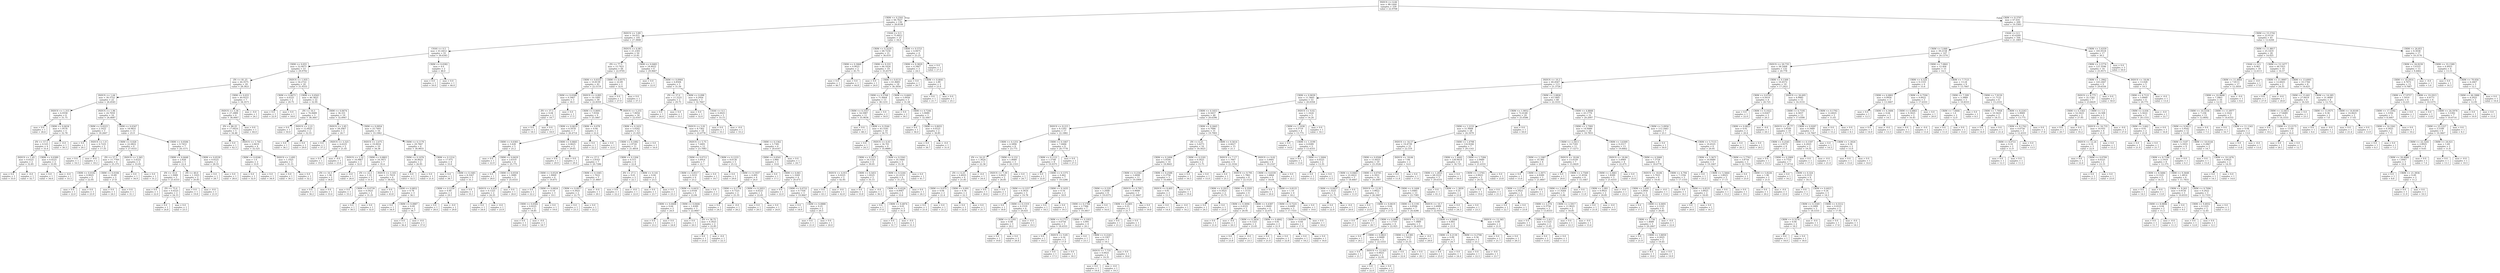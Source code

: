 digraph Tree {
node [shape=box] ;
0 [label="INDUS <= 6.66\nmse = 88.1444\nsamples = 339\nvalue = 22.9708"] ;
1 [label="CRIM <= 0.2561\nmse = 66.7627\nsamples = 130\nvalue = 28.8108"] ;
0 -> 1 [labeldistance=2.5, labelangle=45, headlabel="True"] ;
2 [label="INDUS <= 3.89\nmse = 54.015\nsamples = 105\nvalue = 27.3848"] ;
1 -> 2 ;
3 [label="CHAS <= 0.5\nmse = 61.6412\nsamples = 55\nvalue = 30.6345"] ;
2 -> 3 ;
4 [label="CRIM <= 0.055\nmse = 52.0073\nsamples = 53\nvalue = 29.9792"] ;
3 -> 4 ;
5 [label="ZN <= 81.25\nmse = 44.3575\nsamples = 29\nvalue = 28.3621"] ;
4 -> 5 ;
6 [label="INDUS <= 1.64\nmse = 30.3752\nsamples = 22\nvalue = 26.4545"] ;
5 -> 6 ;
7 [label="INDUS <= 1.315\nmse = 6.9358\nsamples = 6\nvalue = 31.75"] ;
6 -> 7 ;
8 [label="mse = 0.0\nsamples = 1\nvalue = 26.6"] ;
7 -> 8 ;
9 [label="CRIM <= 0.0434\nmse = 1.9576\nsamples = 5\nvalue = 32.78"] ;
7 -> 9 ;
10 [label="ZN <= 57.5\nmse = 0.525\nsamples = 4\nvalue = 33.4"] ;
9 -> 10 ;
11 [label="INDUS <= 1.45\nmse = 0.0225\nsamples = 2\nvalue = 32.85"] ;
10 -> 11 ;
12 [label="mse = 0.0\nsamples = 1\nvalue = 33.0"] ;
11 -> 12 ;
13 [label="mse = -0.0\nsamples = 1\nvalue = 32.7"] ;
11 -> 13 ;
14 [label="CRIM <= 0.0389\nmse = 0.4225\nsamples = 2\nvalue = 33.95"] ;
10 -> 14 ;
15 [label="mse = 0.0\nsamples = 1\nvalue = 34.6"] ;
14 -> 15 ;
16 [label="mse = -0.0\nsamples = 1\nvalue = 33.3"] ;
14 -> 16 ;
17 [label="mse = -0.0\nsamples = 1\nvalue = 30.3"] ;
9 -> 17 ;
18 [label="INDUS <= 1.96\nmse = 24.7059\nsamples = 16\nvalue = 24.4687"] ;
6 -> 18 ;
19 [label="CRIM <= 0.0223\nmse = 2.1622\nsamples = 3\nvalue = 18.2667"] ;
18 -> 19 ;
20 [label="mse = 0.0\nsamples = 1\nvalue = 20.1"] ;
19 -> 20 ;
21 [label="INDUS <= 1.9\nmse = 0.7225\nsamples = 2\nvalue = 17.35"] ;
19 -> 21 ;
22 [label="mse = 0.0\nsamples = 1\nvalue = 16.5"] ;
21 -> 22 ;
23 [label="mse = -0.0\nsamples = 1\nvalue = 18.2"] ;
21 -> 23 ;
24 [label="CRIM <= 0.0347\nmse = 18.9831\nsamples = 13\nvalue = 25.9"] ;
18 -> 24 ;
25 [label="CRIM <= 0.028\nmse = 22.0822\nsamples = 6\nvalue = 27.9333"] ;
24 -> 25 ;
26 [label="ZN <= 57.5\nmse = 11.7769\nsamples = 4\nvalue = 25.375"] ;
25 -> 26 ;
27 [label="CRIM <= 0.0182\nmse = 0.9025\nsamples = 2\nvalue = 22.95"] ;
26 -> 27 ;
28 [label="mse = 0.0\nsamples = 1\nvalue = 22.0"] ;
27 -> 28 ;
29 [label="mse = 0.0\nsamples = 1\nvalue = 23.9"] ;
27 -> 29 ;
30 [label="CRIM <= 0.0184\nmse = 10.89\nsamples = 2\nvalue = 27.8"] ;
26 -> 30 ;
31 [label="mse = 0.0\nsamples = 1\nvalue = 24.5"] ;
30 -> 31 ;
32 [label="mse = 0.0\nsamples = 1\nvalue = 31.1"] ;
30 -> 32 ;
33 [label="INDUS <= 3.365\nmse = 3.4225\nsamples = 2\nvalue = 33.05"] ;
25 -> 33 ;
34 [label="mse = 0.0\nsamples = 1\nvalue = 34.9"] ;
33 -> 34 ;
35 [label="mse = 0.0\nsamples = 1\nvalue = 31.2"] ;
33 -> 35 ;
36 [label="CRIM <= 0.0506\nmse = 9.7453\nsamples = 7\nvalue = 24.1571"] ;
24 -> 36 ;
37 [label="CRIM <= 0.0448\nmse = 2.828\nsamples = 5\nvalue = 22.4"] ;
36 -> 37 ;
38 [label="ZN <= 35.0\nmse = 1.3089\nsamples = 3\nvalue = 23.4333"] ;
37 -> 38 ;
39 [label="mse = 0.0\nsamples = 1\nvalue = 22.0"] ;
38 -> 39 ;
40 [label="ZN <= 75.0\nmse = 0.4225\nsamples = 2\nvalue = 24.15"] ;
38 -> 40 ;
41 [label="mse = 0.0\nsamples = 1\nvalue = 24.8"] ;
40 -> 41 ;
42 [label="mse = 0.0\nsamples = 1\nvalue = 23.5"] ;
40 -> 42 ;
43 [label="ZN <= 40.0\nmse = 1.1025\nsamples = 2\nvalue = 20.85"] ;
37 -> 43 ;
44 [label="mse = 0.0\nsamples = 1\nvalue = 19.8"] ;
43 -> 44 ;
45 [label="mse = -0.0\nsamples = 1\nvalue = 21.9"] ;
43 -> 45 ;
46 [label="CRIM <= 0.0539\nmse = 0.0225\nsamples = 2\nvalue = 28.55"] ;
36 -> 46 ;
47 [label="mse = 0.0\nsamples = 1\nvalue = 28.7"] ;
46 -> 47 ;
48 [label="mse = 0.0\nsamples = 1\nvalue = 28.4"] ;
46 -> 48 ;
49 [label="CRIM <= 0.033\nmse = 40.9253\nsamples = 7\nvalue = 34.3571"] ;
5 -> 49 ;
50 [label="INDUS <= 3.36\nmse = 27.2889\nsamples = 6\nvalue = 36.0667"] ;
49 -> 50 ;
51 [label="ZN <= 86.25\nmse = 17.6416\nsamples = 5\nvalue = 34.48"] ;
50 -> 51 ;
52 [label="mse = 0.0\nsamples = 1\nvalue = 42.3"] ;
51 -> 52 ;
53 [label="INDUS <= 1.745\nmse = 2.9419\nsamples = 4\nvalue = 32.525"] ;
51 -> 53 ;
54 [label="CRIM <= 0.0246\nmse = 1.0\nsamples = 2\nvalue = 33.9"] ;
53 -> 54 ;
55 [label="mse = 0.0\nsamples = 1\nvalue = 32.9"] ;
54 -> 55 ;
56 [label="mse = 0.0\nsamples = 1\nvalue = 34.9"] ;
54 -> 56 ;
57 [label="INDUS <= 2.495\nmse = 1.1025\nsamples = 2\nvalue = 31.15"] ;
53 -> 57 ;
58 [label="mse = 0.0\nsamples = 1\nvalue = 30.1"] ;
57 -> 58 ;
59 [label="mse = 0.0\nsamples = 1\nvalue = 32.2"] ;
57 -> 59 ;
60 [label="mse = 0.0\nsamples = 1\nvalue = 44.0"] ;
50 -> 60 ;
61 [label="mse = -0.0\nsamples = 1\nvalue = 24.1"] ;
49 -> 61 ;
62 [label="INDUS <= 1.935\nmse = 54.2722\nsamples = 24\nvalue = 31.9333"] ;
4 -> 62 ;
63 [label="CRIM <= 0.0673\nmse = 4.6225\nsamples = 2\nvalue = 20.75"] ;
62 -> 63 ;
64 [label="mse = 0.0\nsamples = 1\nvalue = 22.9"] ;
63 -> 64 ;
65 [label="mse = 0.0\nsamples = 1\nvalue = 18.6"] ;
63 -> 65 ;
66 [label="CRIM <= 0.0563\nmse = 46.3825\nsamples = 22\nvalue = 32.95"] ;
62 -> 66 ;
67 [label="ZN <= 16.5\nmse = 76.0689\nsamples = 3\nvalue = 38.3667"] ;
66 -> 67 ;
68 [label="mse = 0.0\nsamples = 1\nvalue = 50.0"] ;
67 -> 68 ;
69 [label="INDUS <= 2.21\nmse = 12.6025\nsamples = 2\nvalue = 32.55"] ;
67 -> 69 ;
70 [label="mse = 0.0\nsamples = 1\nvalue = 36.1"] ;
69 -> 70 ;
71 [label="mse = 0.0\nsamples = 1\nvalue = 29.0"] ;
69 -> 71 ;
72 [label="CRIM <= 0.0674\nmse = 36.331\nsamples = 19\nvalue = 32.0947"] ;
66 -> 72 ;
73 [label="INDUS <= 2.85\nmse = 58.2067\nsamples = 3\nvalue = 26.7"] ;
72 -> 73 ;
74 [label="mse = 0.0\nsamples = 1\nvalue = 37.2"] ;
73 -> 74 ;
75 [label="INDUS <= 3.325\nmse = 4.6225\nsamples = 2\nvalue = 21.45"] ;
73 -> 75 ;
76 [label="mse = 0.0\nsamples = 1\nvalue = 19.3"] ;
75 -> 76 ;
77 [label="mse = -0.0\nsamples = 1\nvalue = 23.6"] ;
75 -> 77 ;
78 [label="CRIM <= 0.0954\nmse = 25.7493\nsamples = 16\nvalue = 33.1062"] ;
72 -> 78 ;
79 [label="INDUS <= 2.675\nmse = 19.0016\nsamples = 10\nvalue = 34.38"] ;
78 -> 79 ;
80 [label="INDUS <= 2.32\nmse = 16.9867\nsamples = 3\nvalue = 32.0"] ;
79 -> 80 ;
81 [label="ZN <= 16.5\nmse = 1.96\nsamples = 2\nvalue = 34.8"] ;
80 -> 81 ;
82 [label="mse = 0.0\nsamples = 1\nvalue = 36.2"] ;
81 -> 82 ;
83 [label="mse = 0.0\nsamples = 1\nvalue = 33.4"] ;
81 -> 83 ;
84 [label="mse = -0.0\nsamples = 1\nvalue = 26.4"] ;
80 -> 84 ;
85 [label="CRIM <= 0.0803\nmse = 16.3971\nsamples = 7\nvalue = 35.4"] ;
79 -> 85 ;
86 [label="ZN <= 22.5\nmse = 1.22\nsamples = 3\nvalue = 31.9"] ;
85 -> 86 ;
87 [label="mse = 0.0\nsamples = 1\nvalue = 33.2"] ;
86 -> 87 ;
88 [label="CRIM <= 0.0739\nmse = 0.5625\nsamples = 2\nvalue = 31.25"] ;
86 -> 88 ;
89 [label="mse = 0.0\nsamples = 1\nvalue = 30.5"] ;
88 -> 89 ;
90 [label="mse = 0.0\nsamples = 1\nvalue = 32.0"] ;
88 -> 90 ;
91 [label="INDUS <= 3.165\nmse = 11.7019\nsamples = 4\nvalue = 38.025"] ;
85 -> 91 ;
92 [label="mse = 0.0\nsamples = 1\nvalue = 43.8"] ;
91 -> 92 ;
93 [label="CRIM <= 0.0852\nmse = 0.78\nsamples = 3\nvalue = 36.1"] ;
91 -> 93 ;
94 [label="mse = 0.0\nsamples = 1\nvalue = 34.9"] ;
93 -> 94 ;
95 [label="CRIM <= 0.0887\nmse = 0.09\nsamples = 2\nvalue = 36.7"] ;
93 -> 95 ;
96 [label="mse = 0.0\nsamples = 1\nvalue = 36.4"] ;
95 -> 96 ;
97 [label="mse = -0.0\nsamples = 1\nvalue = 37.0"] ;
95 -> 97 ;
98 [label="CRIM <= 0.1179\nmse = 29.7847\nsamples = 6\nvalue = 30.9833"] ;
78 -> 98 ;
99 [label="CRIM <= 0.1076\nmse = 30.8025\nsamples = 2\nvalue = 26.95"] ;
98 -> 99 ;
100 [label="mse = 0.0\nsamples = 1\nvalue = 32.5"] ;
99 -> 100 ;
101 [label="mse = 0.0\nsamples = 1\nvalue = 21.4"] ;
99 -> 101 ;
102 [label="CRIM <= 0.1214\nmse = 17.075\nsamples = 4\nvalue = 33.0"] ;
98 -> 102 ;
103 [label="mse = 0.0\nsamples = 1\nvalue = 38.7"] ;
102 -> 103 ;
104 [label="CRIM <= 0.1681\nmse = 8.3267\nsamples = 3\nvalue = 31.1"] ;
102 -> 104 ;
105 [label="CRIM <= 0.1239\nmse = 0.49\nsamples = 2\nvalue = 29.1"] ;
104 -> 105 ;
106 [label="mse = 0.0\nsamples = 1\nvalue = 28.4"] ;
105 -> 106 ;
107 [label="mse = -0.0\nsamples = 1\nvalue = 29.8"] ;
105 -> 107 ;
108 [label="mse = 0.0\nsamples = 1\nvalue = 35.1"] ;
104 -> 108 ;
109 [label="CRIM <= 0.0382\nmse = 4.0\nsamples = 2\nvalue = 48.0"] ;
3 -> 109 ;
110 [label="mse = 0.0\nsamples = 1\nvalue = 50.0"] ;
109 -> 110 ;
111 [label="mse = 0.0\nsamples = 1\nvalue = 46.0"] ;
109 -> 111 ;
112 [label="INDUS <= 6.08\nmse = 21.2301\nsamples = 50\nvalue = 23.81"] ;
2 -> 112 ;
113 [label="ZN <= 77.5\nmse = 15.7421\nsamples = 44\nvalue = 22.9705"] ;
112 -> 113 ;
114 [label="CRIM <= 0.0333\nmse = 10.8139\nsamples = 42\nvalue = 22.5119"] ;
113 -> 114 ;
115 [label="CRIM <= 0.0308\nmse = 0.3467\nsamples = 3\nvalue = 18.3"] ;
114 -> 115 ;
116 [label="ZN <= 37.5\nmse = 0.04\nsamples = 2\nvalue = 18.7"] ;
115 -> 116 ;
117 [label="mse = 0.0\nsamples = 1\nvalue = 18.5"] ;
116 -> 117 ;
118 [label="mse = 0.0\nsamples = 1\nvalue = 18.9"] ;
116 -> 118 ;
119 [label="mse = 0.0\nsamples = 1\nvalue = 17.5"] ;
115 -> 119 ;
120 [label="INDUS <= 4.895\nmse = 10.1495\nsamples = 39\nvalue = 22.8359"] ;
114 -> 120 ;
121 [label="CRIM <= 0.0691\nmse = 7.9356\nsamples = 9\nvalue = 25.5667"] ;
120 -> 121 ;
122 [label="CRIM <= 0.0619\nmse = 6.5078\nsamples = 7\nvalue = 26.4714"] ;
121 -> 122 ;
123 [label="CRIM <= 0.0383\nmse = 3.428\nsamples = 5\nvalue = 25.2"] ;
122 -> 123 ;
124 [label="mse = 0.0\nsamples = 1\nvalue = 22.9"] ;
123 -> 124 ;
125 [label="CRIM <= 0.0429\nmse = 2.6319\nsamples = 4\nvalue = 25.775"] ;
123 -> 125 ;
126 [label="mse = 0.0\nsamples = 1\nvalue = 28.0"] ;
125 -> 126 ;
127 [label="CRIM <= 0.0558\nmse = 1.3089\nsamples = 3\nvalue = 25.0333"] ;
125 -> 127 ;
128 [label="INDUS <= 4.455\nmse = 0.1225\nsamples = 2\nvalue = 24.25"] ;
127 -> 128 ;
129 [label="mse = 0.0\nsamples = 1\nvalue = 24.6"] ;
128 -> 129 ;
130 [label="mse = -0.0\nsamples = 1\nvalue = 23.9"] ;
128 -> 130 ;
131 [label="mse = 0.0\nsamples = 1\nvalue = 26.6"] ;
127 -> 131 ;
132 [label="CRIM <= 0.0665\nmse = 0.0625\nsamples = 2\nvalue = 29.65"] ;
122 -> 132 ;
133 [label="mse = 0.0\nsamples = 1\nvalue = 29.9"] ;
132 -> 133 ;
134 [label="mse = 0.0\nsamples = 1\nvalue = 29.4"] ;
132 -> 134 ;
135 [label="CRIM <= 0.078\nmse = 0.04\nsamples = 2\nvalue = 22.4"] ;
121 -> 135 ;
136 [label="mse = 0.0\nsamples = 1\nvalue = 22.2"] ;
135 -> 136 ;
137 [label="mse = 0.0\nsamples = 1\nvalue = 22.6"] ;
135 -> 137 ;
138 [label="INDUS <= 5.255\nmse = 7.9054\nsamples = 30\nvalue = 22.0167"] ;
120 -> 138 ;
139 [label="CRIM <= 0.1631\nmse = 5.0202\nsamples = 12\nvalue = 21.025"] ;
138 -> 139 ;
140 [label="CRIM <= 0.1082\nmse = 2.9724\nsamples = 11\nvalue = 21.4818"] ;
139 -> 140 ;
141 [label="ZN <= 27.5\nmse = 2.8163\nsamples = 7\nvalue = 20.7286"] ;
140 -> 141 ;
142 [label="CRIM <= 0.0529\nmse = 1.9069\nsamples = 4\nvalue = 19.875"] ;
141 -> 142 ;
143 [label="mse = 0.0\nsamples = 1\nvalue = 22.2"] ;
142 -> 143 ;
144 [label="CRIM <= 0.0824\nmse = 0.14\nsamples = 3\nvalue = 19.1"] ;
142 -> 144 ;
145 [label="CRIM <= 0.0582\nmse = 0.0225\nsamples = 2\nvalue = 18.85"] ;
144 -> 145 ;
146 [label="mse = 0.0\nsamples = 1\nvalue = 19.0"] ;
145 -> 146 ;
147 [label="mse = -0.0\nsamples = 1\nvalue = 18.7"] ;
145 -> 147 ;
148 [label="mse = 0.0\nsamples = 1\nvalue = 19.6"] ;
144 -> 148 ;
149 [label="CRIM <= 0.1045\nmse = 1.7622\nsamples = 3\nvalue = 21.8667"] ;
141 -> 149 ;
150 [label="CRIM <= 0.0977\nmse = 0.3025\nsamples = 2\nvalue = 22.75"] ;
149 -> 150 ;
151 [label="mse = 0.0\nsamples = 1\nvalue = 23.3"] ;
150 -> 151 ;
152 [label="mse = 0.0\nsamples = 1\nvalue = 22.2"] ;
150 -> 152 ;
153 [label="mse = -0.0\nsamples = 1\nvalue = 20.1"] ;
149 -> 153 ;
154 [label="CRIM <= 0.1204\nmse = 0.515\nsamples = 4\nvalue = 22.8"] ;
140 -> 154 ;
155 [label="ZN <= 27.5\nmse = 0.01\nsamples = 2\nvalue = 22.1"] ;
154 -> 155 ;
156 [label="mse = 0.0\nsamples = 1\nvalue = 22.2"] ;
155 -> 156 ;
157 [label="mse = -0.0\nsamples = 1\nvalue = 22.0"] ;
155 -> 157 ;
158 [label="CRIM <= 0.141\nmse = 0.04\nsamples = 2\nvalue = 23.5"] ;
154 -> 158 ;
159 [label="mse = 0.0\nsamples = 1\nvalue = 23.7"] ;
158 -> 159 ;
160 [label="mse = 0.0\nsamples = 1\nvalue = 23.3"] ;
158 -> 160 ;
161 [label="mse = 0.0\nsamples = 1\nvalue = 16.0"] ;
139 -> 161 ;
162 [label="INDUS <= 5.91\nmse = 8.7362\nsamples = 18\nvalue = 22.6778"] ;
138 -> 162 ;
163 [label="INDUS <= 5.75\nmse = 7.0491\nsamples = 12\nvalue = 23.7083"] ;
162 -> 163 ;
164 [label="CRIM <= 0.0712\nmse = 3.4914\nsamples = 7\nvalue = 22.7"] ;
163 -> 164 ;
165 [label="CRIM <= 0.0517\nmse = 2.3233\nsamples = 6\nvalue = 23.2"] ;
164 -> 165 ;
166 [label="CRIM <= 0.0432\nmse = 2.0104\nsamples = 5\nvalue = 22.84"] ;
165 -> 166 ;
167 [label="CRIM <= 0.0408\nmse = 0.64\nsamples = 2\nvalue = 24.0"] ;
166 -> 167 ;
168 [label="mse = 0.0\nsamples = 1\nvalue = 23.2"] ;
167 -> 168 ;
169 [label="mse = 0.0\nsamples = 1\nvalue = 24.8"] ;
167 -> 169 ;
170 [label="CRIM <= 0.0446\nmse = 1.4289\nsamples = 3\nvalue = 22.0667"] ;
166 -> 170 ;
171 [label="mse = 0.0\nsamples = 1\nvalue = 20.5"] ;
170 -> 171 ;
172 [label="ZN <= 36.75\nmse = 0.3025\nsamples = 2\nvalue = 22.85"] ;
170 -> 172 ;
173 [label="mse = 0.0\nsamples = 1\nvalue = 23.4"] ;
172 -> 173 ;
174 [label="mse = -0.0\nsamples = 1\nvalue = 22.3"] ;
172 -> 174 ;
175 [label="mse = 0.0\nsamples = 1\nvalue = 25.0"] ;
165 -> 175 ;
176 [label="mse = 0.0\nsamples = 1\nvalue = 19.7"] ;
164 -> 176 ;
177 [label="CRIM <= 0.1233\nmse = 8.6136\nsamples = 5\nvalue = 25.12"] ;
163 -> 177 ;
178 [label="mse = 0.0\nsamples = 1\nvalue = 29.6"] ;
177 -> 178 ;
179 [label="CRIM <= 0.1937\nmse = 4.495\nsamples = 4\nvalue = 24.0"] ;
177 -> 179 ;
180 [label="CRIM <= 0.1776\nmse = 0.7225\nsamples = 2\nvalue = 25.35"] ;
179 -> 180 ;
181 [label="mse = 0.0\nsamples = 1\nvalue = 24.5"] ;
180 -> 181 ;
182 [label="mse = -0.0\nsamples = 1\nvalue = 26.2"] ;
180 -> 182 ;
183 [label="CRIM <= 0.2053\nmse = 4.6225\nsamples = 2\nvalue = 22.65"] ;
179 -> 183 ;
184 [label="mse = 0.0\nsamples = 1\nvalue = 20.5"] ;
183 -> 184 ;
185 [label="mse = 0.0\nsamples = 1\nvalue = 24.8"] ;
183 -> 185 ;
186 [label="CRIM <= 0.1362\nmse = 5.7381\nsamples = 6\nvalue = 20.6167"] ;
162 -> 186 ;
187 [label="CRIM <= 0.0541\nmse = 2.884\nsamples = 5\nvalue = 19.8"] ;
186 -> 187 ;
188 [label="mse = 0.0\nsamples = 1\nvalue = 17.1"] ;
187 -> 188 ;
189 [label="CRIM <= 0.061\nmse = 1.3269\nsamples = 4\nvalue = 20.475"] ;
187 -> 189 ;
190 [label="mse = 0.0\nsamples = 1\nvalue = 22.0"] ;
189 -> 190 ;
191 [label="CRIM <= 0.0722\nmse = 0.7356\nsamples = 3\nvalue = 19.9667"] ;
189 -> 191 ;
192 [label="mse = 0.0\nsamples = 1\nvalue = 18.9"] ;
191 -> 192 ;
193 [label="CRIM <= 0.0888\nmse = 0.25\nsamples = 2\nvalue = 20.5"] ;
191 -> 193 ;
194 [label="mse = 0.0\nsamples = 1\nvalue = 21.0"] ;
193 -> 194 ;
195 [label="mse = 0.0\nsamples = 1\nvalue = 20.0"] ;
193 -> 195 ;
196 [label="mse = 0.0\nsamples = 1\nvalue = 24.7"] ;
186 -> 196 ;
197 [label="CRIM <= 0.0575\nmse = 22.09\nsamples = 2\nvalue = 32.6"] ;
113 -> 197 ;
198 [label="mse = 0.0\nsamples = 1\nvalue = 27.9"] ;
197 -> 198 ;
199 [label="mse = 0.0\nsamples = 1\nvalue = 37.3"] ;
197 -> 199 ;
200 [label="CRIM <= 0.0483\nmse = 18.4022\nsamples = 6\nvalue = 29.9667"] ;
112 -> 200 ;
201 [label="mse = 0.0\nsamples = 1\nvalue = 22.0"] ;
200 -> 201 ;
202 [label="CRIM <= 0.0944\nmse = 6.8504\nsamples = 5\nvalue = 31.56"] ;
200 -> 202 ;
203 [label="ZN <= 37.0\nmse = 11.2225\nsamples = 2\nvalue = 29.75"] ;
202 -> 203 ;
204 [label="mse = 0.0\nsamples = 1\nvalue = 26.4"] ;
203 -> 204 ;
205 [label="mse = 0.0\nsamples = 1\nvalue = 33.1"] ;
203 -> 205 ;
206 [label="CRIM <= 0.098\nmse = 0.2956\nsamples = 3\nvalue = 32.7667"] ;
202 -> 206 ;
207 [label="mse = 0.0\nsamples = 1\nvalue = 32.0"] ;
206 -> 207 ;
208 [label="CHAS <= 0.5\nmse = 0.0025\nsamples = 2\nvalue = 33.15"] ;
206 -> 208 ;
209 [label="mse = 0.0\nsamples = 1\nvalue = 33.1"] ;
208 -> 209 ;
210 [label="mse = -0.0\nsamples = 1\nvalue = 33.2"] ;
208 -> 210 ;
211 [label="CHAS <= 0.5\nmse = 75.8912\nsamples = 25\nvalue = 34.8"] ;
1 -> 211 ;
212 [label="CRIM <= 0.3229\nmse = 68.7234\nsamples = 21\nvalue = 36.619"] ;
211 -> 212 ;
213 [label="CRIM <= 0.3068\nmse = 0.9025\nsamples = 2\nvalue = 45.75"] ;
212 -> 213 ;
214 [label="mse = 0.0\nsamples = 1\nvalue = 46.7"] ;
213 -> 214 ;
215 [label="mse = 0.0\nsamples = 1\nvalue = 44.8"] ;
213 -> 215 ;
216 [label="CRIM <= 0.331\nmse = 66.1624\nsamples = 19\nvalue = 35.6579"] ;
212 -> 216 ;
217 [label="mse = 0.0\nsamples = 1\nvalue = 24.0"] ;
216 -> 217 ;
218 [label="CRIM <= 0.6131\nmse = 61.8683\nsamples = 18\nvalue = 36.3056"] ;
216 -> 218 ;
219 [label="CRIM <= 0.5768\nmse = 71.8464\nsamples = 13\nvalue = 38.1231"] ;
218 -> 219 ;
220 [label="CRIM <= 0.3357\nmse = 54.5987\nsamples = 11\nvalue = 35.9636"] ;
219 -> 220 ;
221 [label="mse = 0.0\nsamples = 1\nvalue = 48.3"] ;
220 -> 221 ;
222 [label="CRIM <= 0.3544\nmse = 43.3181\nsamples = 10\nvalue = 34.73"] ;
220 -> 222 ;
223 [label="mse = 0.0\nsamples = 1\nvalue = 24.3"] ;
222 -> 223 ;
224 [label="INDUS <= 6.03\nmse = 34.701\nsamples = 9\nvalue = 35.8889"] ;
222 -> 224 ;
225 [label="CRIM <= 0.5371\nmse = 16.1325\nsamples = 4\nvalue = 39.05"] ;
224 -> 225 ;
226 [label="INDUS <= 4.915\nmse = 0.0225\nsamples = 2\nvalue = 42.95"] ;
225 -> 226 ;
227 [label="mse = 0.0\nsamples = 1\nvalue = 43.1"] ;
226 -> 227 ;
228 [label="mse = -0.0\nsamples = 1\nvalue = 42.8"] ;
226 -> 228 ;
229 [label="CRIM <= 0.5451\nmse = 1.8225\nsamples = 2\nvalue = 35.15"] ;
225 -> 229 ;
230 [label="mse = 0.0\nsamples = 1\nvalue = 33.8"] ;
229 -> 230 ;
231 [label="mse = -0.0\nsamples = 1\nvalue = 36.5"] ;
229 -> 231 ;
232 [label="CRIM <= 0.5561\nmse = 35.1664\nsamples = 5\nvalue = 33.36"] ;
224 -> 232 ;
233 [label="CRIM <= 0.5244\nmse = 22.2219\nsamples = 4\nvalue = 31.275"] ;
232 -> 233 ;
234 [label="CRIM <= 0.4226\nmse = 8.0067\nsamples = 3\nvalue = 33.6"] ;
233 -> 234 ;
235 [label="mse = 0.0\nsamples = 1\nvalue = 37.6"] ;
234 -> 235 ;
236 [label="CRIM <= 0.4874\nmse = 0.01\nsamples = 2\nvalue = 31.6"] ;
234 -> 236 ;
237 [label="mse = 0.0\nsamples = 1\nvalue = 31.7"] ;
236 -> 237 ;
238 [label="mse = -0.0\nsamples = 1\nvalue = 31.5"] ;
236 -> 238 ;
239 [label="mse = 0.0\nsamples = 1\nvalue = 24.3"] ;
233 -> 239 ;
240 [label="mse = 0.0\nsamples = 1\nvalue = 41.7"] ;
232 -> 240 ;
241 [label="mse = 0.0\nsamples = 2\nvalue = 50.0"] ;
219 -> 241 ;
242 [label="CRIM <= 0.6601\nmse = 5.0056\nsamples = 5\nvalue = 31.58"] ;
218 -> 242 ;
243 [label="mse = 0.0\nsamples = 2\nvalue = 30.1"] ;
242 -> 243 ;
244 [label="CRIM <= 0.7246\nmse = 5.9089\nsamples = 3\nvalue = 32.5667"] ;
242 -> 244 ;
245 [label="mse = 0.0\nsamples = 1\nvalue = 36.0"] ;
244 -> 245 ;
246 [label="CRIM <= 0.8055\nmse = 0.0225\nsamples = 2\nvalue = 30.85"] ;
244 -> 246 ;
247 [label="mse = 0.0\nsamples = 1\nvalue = 30.7"] ;
246 -> 247 ;
248 [label="mse = -0.0\nsamples = 1\nvalue = 31.0"] ;
246 -> 248 ;
249 [label="CRIM <= 0.5721\nmse = 4.9475\nsamples = 4\nvalue = 25.25"] ;
211 -> 249 ;
250 [label="CRIM <= 0.3829\nmse = 4.3467\nsamples = 3\nvalue = 24.5"] ;
249 -> 250 ;
251 [label="mse = 0.0\nsamples = 1\nvalue = 26.7"] ;
250 -> 251 ;
252 [label="CRIM <= 0.4641\nmse = 2.89\nsamples = 2\nvalue = 23.4"] ;
250 -> 252 ;
253 [label="mse = 0.0\nsamples = 1\nvalue = 21.7"] ;
252 -> 253 ;
254 [label="mse = 0.0\nsamples = 1\nvalue = 25.1"] ;
252 -> 254 ;
255 [label="mse = 0.0\nsamples = 1\nvalue = 27.5"] ;
249 -> 255 ;
256 [label="CRIM <= 8.3797\nmse = 67.035\nsamples = 209\nvalue = 19.3383"] ;
0 -> 256 [labeldistance=2.5, labelangle=-45, headlabel="False"] ;
257 [label="CHAS <= 0.5\nmse = 63.6269\nsamples = 164\nvalue = 21.1805"] ;
256 -> 257 ;
258 [label="CRIM <= 5.848\nmse = 39.2158\nsamples = 147\nvalue = 20.1374"] ;
257 -> 258 ;
259 [label="INDUS <= 20.735\nmse = 38.2408\nsamples = 132\nvalue = 20.778"] ;
258 -> 259 ;
260 [label="INDUS <= 10.3\nmse = 40.4567\nsamples = 113\nvalue = 21.3726"] ;
259 -> 260 ;
261 [label="CRIM <= 0.9039\nmse = 11.3665\nsamples = 53\nvalue = 20.0358"] ;
260 -> 261 ;
262 [label="CRIM <= 0.1653\nmse = 8.5657\nsamples = 48\nvalue = 20.6396"] ;
261 -> 262 ;
263 [label="INDUS <= 8.215\nmse = 8.1293\nsamples = 17\nvalue = 22.1882"] ;
262 -> 263 ;
264 [label="CRIM <= 0.1251\nmse = 4.5894\nsamples = 8\nvalue = 23.775"] ;
263 -> 264 ;
265 [label="ZN <= 16.25\nmse = 1.3624\nsamples = 5\nvalue = 22.36"] ;
264 -> 265 ;
266 [label="ZN <= 6.25\nmse = 0.4025\nsamples = 4\nvalue = 21.85"] ;
265 -> 266 ;
267 [label="CRIM <= 0.075\nmse = 0.04\nsamples = 2\nvalue = 21.4"] ;
266 -> 267 ;
268 [label="mse = 0.0\nsamples = 1\nvalue = 21.6"] ;
267 -> 268 ;
269 [label="mse = 0.0\nsamples = 1\nvalue = 21.2"] ;
267 -> 269 ;
270 [label="CRIM <= 0.091\nmse = 0.36\nsamples = 2\nvalue = 22.3"] ;
266 -> 270 ;
271 [label="mse = 0.0\nsamples = 1\nvalue = 22.9"] ;
270 -> 271 ;
272 [label="mse = 0.0\nsamples = 1\nvalue = 21.7"] ;
270 -> 272 ;
273 [label="mse = -0.0\nsamples = 1\nvalue = 24.4"] ;
265 -> 273 ;
274 [label="CRIM <= 0.152\nmse = 1.0689\nsamples = 3\nvalue = 26.1333"] ;
264 -> 274 ;
275 [label="INDUS <= 7.39\nmse = 0.0625\nsamples = 2\nvalue = 26.85"] ;
274 -> 275 ;
276 [label="mse = 0.0\nsamples = 1\nvalue = 26.6"] ;
275 -> 276 ;
277 [label="mse = 0.0\nsamples = 1\nvalue = 27.1"] ;
275 -> 277 ;
278 [label="mse = 0.0\nsamples = 1\nvalue = 24.7"] ;
274 -> 278 ;
279 [label="CRIM <= 0.1467\nmse = 7.0484\nsamples = 9\nvalue = 20.7778"] ;
263 -> 279 ;
280 [label="CRIM <= 0.1121\nmse = 1.5748\nsamples = 8\nvalue = 19.9375"] ;
279 -> 280 ;
281 [label="mse = 0.0\nsamples = 1\nvalue = 22.8"] ;
280 -> 281 ;
282 [label="CRIM <= 0.1375\nmse = 0.462\nsamples = 7\nvalue = 19.5286"] ;
280 -> 282 ;
283 [label="CRIM <= 0.1257\nmse = 0.3616\nsamples = 5\nvalue = 19.78"] ;
282 -> 283 ;
284 [label="mse = 0.0\nsamples = 1\nvalue = 18.8"] ;
283 -> 284 ;
285 [label="CRIM <= 0.1319\nmse = 0.1519\nsamples = 4\nvalue = 20.025"] ;
283 -> 285 ;
286 [label="CRIM <= 0.1293\nmse = 0.08\nsamples = 3\nvalue = 20.2"] ;
285 -> 286 ;
287 [label="mse = 0.0\nsamples = 1\nvalue = 19.8"] ;
286 -> 287 ;
288 [label="mse = 0.0\nsamples = 2\nvalue = 20.4"] ;
286 -> 288 ;
289 [label="mse = -0.0\nsamples = 1\nvalue = 19.5"] ;
285 -> 289 ;
290 [label="CRIM <= 0.1435\nmse = 0.16\nsamples = 2\nvalue = 18.9"] ;
282 -> 290 ;
291 [label="mse = 0.0\nsamples = 1\nvalue = 18.5"] ;
290 -> 291 ;
292 [label="mse = 0.0\nsamples = 1\nvalue = 19.3"] ;
290 -> 292 ;
293 [label="mse = 0.0\nsamples = 1\nvalue = 27.5"] ;
279 -> 293 ;
294 [label="CRIM <= 0.2665\nmse = 6.7686\nsamples = 31\nvalue = 19.7903"] ;
262 -> 294 ;
295 [label="ZN <= 6.25\nmse = 5.6273\nsamples = 16\nvalue = 18.5625"] ;
294 -> 295 ;
296 [label="CRIM <= 0.2494\nmse = 5.0594\nsamples = 14\nvalue = 18.9643"] ;
295 -> 296 ;
297 [label="CRIM <= 0.2342\nmse = 3.4408\nsamples = 11\nvalue = 19.5909"] ;
296 -> 297 ;
298 [label="CRIM <= 0.229\nmse = 3.2448\nsamples = 8\nvalue = 19.0375"] ;
297 -> 298 ;
299 [label="CRIM <= 0.1784\nmse = 2.7384\nsamples = 7\nvalue = 19.3857"] ;
298 -> 299 ;
300 [label="CRIM <= 0.1713\nmse = 0.6756\nsamples = 3\nvalue = 18.4333"] ;
299 -> 300 ;
301 [label="mse = 0.0\nsamples = 1\nvalue = 19.5"] ;
300 -> 301 ;
302 [label="INDUS <= 9.85\nmse = 0.16\nsamples = 2\nvalue = 17.9"] ;
300 -> 302 ;
303 [label="mse = 0.0\nsamples = 1\nvalue = 17.5"] ;
302 -> 303 ;
304 [label="mse = 0.0\nsamples = 1\nvalue = 18.3"] ;
302 -> 304 ;
305 [label="CRIM <= 0.1953\nmse = 3.095\nsamples = 4\nvalue = 20.1"] ;
299 -> 305 ;
306 [label="mse = 0.0\nsamples = 1\nvalue = 23.1"] ;
305 -> 306 ;
307 [label="CRIM <= 0.2243\nmse = 0.1267\nsamples = 3\nvalue = 19.1"] ;
305 -> 307 ;
308 [label="INDUS <= 7.735\nmse = 0.0025\nsamples = 2\nvalue = 19.35"] ;
307 -> 308 ;
309 [label="mse = 0.0\nsamples = 1\nvalue = 19.4"] ;
308 -> 309 ;
310 [label="mse = -0.0\nsamples = 1\nvalue = 19.3"] ;
308 -> 310 ;
311 [label="mse = 0.0\nsamples = 1\nvalue = 18.6"] ;
307 -> 311 ;
312 [label="mse = 0.0\nsamples = 1\nvalue = 16.6"] ;
298 -> 312 ;
313 [label="INDUS <= 9.795\nmse = 0.9689\nsamples = 3\nvalue = 21.0667"] ;
297 -> 313 ;
314 [label="CRIM <= 0.2401\nmse = 0.25\nsamples = 2\nvalue = 21.7"] ;
313 -> 314 ;
315 [label="mse = 0.0\nsamples = 1\nvalue = 21.2"] ;
314 -> 315 ;
316 [label="mse = 0.0\nsamples = 1\nvalue = 22.2"] ;
314 -> 316 ;
317 [label="mse = 0.0\nsamples = 1\nvalue = 19.8"] ;
313 -> 317 ;
318 [label="CRIM <= 0.2588\nmse = 4.2756\nsamples = 3\nvalue = 16.6667"] ;
296 -> 318 ;
319 [label="INDUS <= 8.405\nmse = 0.81\nsamples = 2\nvalue = 15.3"] ;
318 -> 319 ;
320 [label="mse = 0.0\nsamples = 1\nvalue = 14.4"] ;
319 -> 320 ;
321 [label="mse = -0.0\nsamples = 1\nvalue = 16.2"] ;
319 -> 321 ;
322 [label="mse = 0.0\nsamples = 1\nvalue = 19.4"] ;
318 -> 322 ;
323 [label="CRIM <= 0.2181\nmse = 0.5625\nsamples = 2\nvalue = 15.75"] ;
295 -> 323 ;
324 [label="mse = 0.0\nsamples = 1\nvalue = 16.5"] ;
323 -> 324 ;
325 [label="mse = 0.0\nsamples = 1\nvalue = 15.0"] ;
323 -> 325 ;
326 [label="CRIM <= 0.5614\nmse = 4.6627\nsamples = 15\nvalue = 21.1"] ;
294 -> 326 ;
327 [label="INDUS <= 7.17\nmse = 1.7847\nsamples = 9\nvalue = 22.3556"] ;
326 -> 327 ;
328 [label="mse = 0.0\nsamples = 1\nvalue = 21.1"] ;
327 -> 328 ;
329 [label="INDUS <= 9.795\nmse = 1.7861\nsamples = 8\nvalue = 22.5125"] ;
327 -> 329 ;
330 [label="CRIM <= 0.2915\nmse = 0.5625\nsamples = 2\nvalue = 23.75"] ;
329 -> 330 ;
331 [label="mse = 0.0\nsamples = 1\nvalue = 24.5"] ;
330 -> 331 ;
332 [label="mse = 0.0\nsamples = 1\nvalue = 23.0"] ;
330 -> 332 ;
333 [label="CRIM <= 0.3593\nmse = 1.5133\nsamples = 6\nvalue = 22.1"] ;
329 -> 333 ;
334 [label="CRIM <= 0.3094\nmse = 0.4225\nsamples = 2\nvalue = 20.95"] ;
333 -> 334 ;
335 [label="mse = 0.0\nsamples = 1\nvalue = 21.6"] ;
334 -> 335 ;
336 [label="mse = -0.0\nsamples = 1\nvalue = 20.3"] ;
334 -> 336 ;
337 [label="CRIM <= 0.4387\nmse = 1.0669\nsamples = 4\nvalue = 22.675"] ;
333 -> 337 ;
338 [label="CRIM <= 0.3856\nmse = 0.1225\nsamples = 2\nvalue = 23.45"] ;
337 -> 338 ;
339 [label="mse = 0.0\nsamples = 1\nvalue = 23.8"] ;
338 -> 339 ;
340 [label="mse = -0.0\nsamples = 1\nvalue = 23.1"] ;
338 -> 340 ;
341 [label="CRIM <= 0.4842\nmse = 0.81\nsamples = 2\nvalue = 21.9"] ;
337 -> 341 ;
342 [label="mse = 0.0\nsamples = 1\nvalue = 21.0"] ;
341 -> 342 ;
343 [label="mse = 0.0\nsamples = 1\nvalue = 22.8"] ;
341 -> 343 ;
344 [label="INDUS <= 9.02\nmse = 3.0681\nsamples = 6\nvalue = 19.2167"] ;
326 -> 344 ;
345 [label="CRIM <= 0.6339\nmse = 1.6864\nsamples = 5\nvalue = 18.64"] ;
344 -> 345 ;
346 [label="mse = 0.0\nsamples = 1\nvalue = 20.4"] ;
345 -> 346 ;
347 [label="CRIM <= 0.8125\nmse = 1.14\nsamples = 4\nvalue = 18.2"] ;
345 -> 347 ;
348 [label="CRIM <= 0.7225\nmse = 0.6489\nsamples = 3\nvalue = 17.7333"] ;
347 -> 348 ;
349 [label="CRIM <= 0.6549\nmse = 0.64\nsamples = 2\nvalue = 17.4"] ;
348 -> 349 ;
350 [label="mse = 0.0\nsamples = 1\nvalue = 18.2"] ;
349 -> 350 ;
351 [label="mse = 0.0\nsamples = 1\nvalue = 16.6"] ;
349 -> 351 ;
352 [label="mse = 0.0\nsamples = 1\nvalue = 18.4"] ;
348 -> 352 ;
353 [label="mse = 0.0\nsamples = 1\nvalue = 19.6"] ;
347 -> 353 ;
354 [label="mse = 0.0\nsamples = 1\nvalue = 22.1"] ;
344 -> 354 ;
355 [label="INDUS <= 9.02\nmse = 1.1624\nsamples = 5\nvalue = 14.24"] ;
261 -> 355 ;
356 [label="CRIM <= 1.1038\nmse = 0.3719\nsamples = 4\nvalue = 13.775"] ;
355 -> 356 ;
357 [label="mse = 0.0\nsamples = 1\nvalue = 14.8"] ;
356 -> 357 ;
358 [label="CRIM <= 1.3199\nmse = 0.0289\nsamples = 3\nvalue = 13.4333"] ;
356 -> 358 ;
359 [label="mse = 0.0\nsamples = 1\nvalue = 13.6"] ;
358 -> 359 ;
360 [label="CRIM <= 1.5004\nmse = 0.0225\nsamples = 2\nvalue = 13.35"] ;
358 -> 360 ;
361 [label="mse = 0.0\nsamples = 1\nvalue = 13.2"] ;
360 -> 361 ;
362 [label="mse = 0.0\nsamples = 1\nvalue = 13.5"] ;
360 -> 362 ;
363 [label="mse = 0.0\nsamples = 1\nvalue = 16.1"] ;
355 -> 363 ;
364 [label="CRIM <= 2.0826\nmse = 63.1805\nsamples = 60\nvalue = 22.5533"] ;
260 -> 364 ;
365 [label="CRIM <= 1.9052\nmse = 72.4148\nsamples = 29\nvalue = 25.0586"] ;
364 -> 365 ;
366 [label="CRIM <= 1.2155\nmse = 51.9908\nsamples = 28\nvalue = 24.1679"] ;
365 -> 366 ;
367 [label="INDUS <= 16.57\nmse = 19.4739\nsamples = 21\nvalue = 22.519"] ;
366 -> 367 ;
368 [label="CRIM <= 0.0506\nmse = 13.4025\nsamples = 19\nvalue = 23.3526"] ;
367 -> 368 ;
369 [label="CRIM <= 0.0463\nmse = 22.4422\nsamples = 3\nvalue = 18.4667"] ;
368 -> 369 ;
370 [label="CRIM <= 0.0437\nmse = 1.3225\nsamples = 2\nvalue = 21.75"] ;
369 -> 370 ;
371 [label="mse = 0.0\nsamples = 1\nvalue = 22.9"] ;
370 -> 371 ;
372 [label="mse = -0.0\nsamples = 1\nvalue = 20.6"] ;
370 -> 372 ;
373 [label="mse = 0.0\nsamples = 1\nvalue = 11.9"] ;
369 -> 373 ;
374 [label="CRIM <= 0.0745\nmse = 6.3921\nsamples = 16\nvalue = 24.2687"] ;
368 -> 374 ;
375 [label="INDUS <= 12.91\nmse = 3.9822\nsamples = 3\nvalue = 26.5667"] ;
374 -> 375 ;
376 [label="mse = 0.0\nsamples = 1\nvalue = 23.9"] ;
375 -> 376 ;
377 [label="CRIM <= 0.0619\nmse = 0.64\nsamples = 2\nvalue = 27.9"] ;
375 -> 377 ;
378 [label="mse = 0.0\nsamples = 1\nvalue = 27.1"] ;
377 -> 378 ;
379 [label="mse = 0.0\nsamples = 1\nvalue = 28.7"] ;
377 -> 379 ;
380 [label="CRIM <= 0.1408\nmse = 5.4485\nsamples = 13\nvalue = 23.7385"] ;
374 -> 380 ;
381 [label="CRIM <= 0.1195\nmse = 6.8506\nsamples = 7\nvalue = 24.4286"] ;
380 -> 381 ;
382 [label="CRIM <= 0.0805\nmse = 1.1719\nsamples = 4\nvalue = 22.925"] ;
381 -> 382 ;
383 [label="mse = 0.0\nsamples = 1\nvalue = 24.1"] ;
382 -> 383 ;
384 [label="CRIM <= 0.0823\nmse = 0.9489\nsamples = 3\nvalue = 22.5333"] ;
382 -> 384 ;
385 [label="mse = 0.0\nsamples = 1\nvalue = 21.7"] ;
384 -> 385 ;
386 [label="INDUS <= 12.925\nmse = 0.9025\nsamples = 2\nvalue = 22.95"] ;
384 -> 386 ;
387 [label="mse = 0.0\nsamples = 1\nvalue = 22.0"] ;
386 -> 387 ;
388 [label="mse = 0.0\nsamples = 1\nvalue = 23.9"] ;
386 -> 388 ;
389 [label="INDUS <= 12.255\nmse = 7.3889\nsamples = 3\nvalue = 26.4333"] ;
381 -> 389 ;
390 [label="CRIM <= 0.1385\nmse = 7.5625\nsamples = 2\nvalue = 25.35"] ;
389 -> 390 ;
391 [label="mse = 0.0\nsamples = 1\nvalue = 22.6"] ;
390 -> 391 ;
392 [label="mse = 0.0\nsamples = 1\nvalue = 28.1"] ;
390 -> 392 ;
393 [label="mse = -0.0\nsamples = 1\nvalue = 28.6"] ;
389 -> 393 ;
394 [label="INDUS <= 10.7\nmse = 2.6089\nsamples = 6\nvalue = 22.9333"] ;
380 -> 394 ;
395 [label="CRIM <= 0.2408\nmse = 0.865\nsamples = 4\nvalue = 23.9"] ;
394 -> 395 ;
396 [label="CRIM <= 0.2139\nmse = 0.09\nsamples = 2\nvalue = 24.7"] ;
395 -> 396 ;
397 [label="mse = 0.0\nsamples = 1\nvalue = 25.0"] ;
396 -> 397 ;
398 [label="mse = 0.0\nsamples = 1\nvalue = 24.4"] ;
396 -> 398 ;
399 [label="CRIM <= 0.2708\nmse = 0.36\nsamples = 2\nvalue = 23.1"] ;
395 -> 399 ;
400 [label="mse = 0.0\nsamples = 1\nvalue = 22.5"] ;
399 -> 400 ;
401 [label="mse = -0.0\nsamples = 1\nvalue = 23.7"] ;
399 -> 401 ;
402 [label="INDUS <= 12.365\nmse = 0.49\nsamples = 2\nvalue = 21.0"] ;
394 -> 402 ;
403 [label="mse = 0.0\nsamples = 1\nvalue = 21.7"] ;
402 -> 403 ;
404 [label="mse = 0.0\nsamples = 1\nvalue = 20.3"] ;
402 -> 404 ;
405 [label="INDUS <= 18.84\nmse = 7.84\nsamples = 2\nvalue = 14.6"] ;
367 -> 405 ;
406 [label="mse = 0.0\nsamples = 1\nvalue = 11.8"] ;
405 -> 406 ;
407 [label="mse = 0.0\nsamples = 1\nvalue = 17.4"] ;
405 -> 407 ;
408 [label="CRIM <= 1.4798\nmse = 116.9184\nsamples = 7\nvalue = 29.1143"] ;
366 -> 408 ;
409 [label="CRIM <= 1.4442\nmse = 128.9419\nsamples = 4\nvalue = 34.725"] ;
408 -> 409 ;
410 [label="CRIM <= 1.2832\nmse = 68.2222\nsamples = 3\nvalue = 29.6333"] ;
409 -> 410 ;
411 [label="mse = 0.0\nsamples = 1\nvalue = 41.3"] ;
410 -> 411 ;
412 [label="CRIM <= 1.3839\nmse = 0.25\nsamples = 2\nvalue = 23.8"] ;
410 -> 412 ;
413 [label="mse = 0.0\nsamples = 1\nvalue = 24.3"] ;
412 -> 413 ;
414 [label="mse = 0.0\nsamples = 1\nvalue = 23.3"] ;
412 -> 414 ;
415 [label="mse = 0.0\nsamples = 1\nvalue = 50.0"] ;
409 -> 415 ;
416 [label="CRIM <= 1.7284\nmse = 2.9489\nsamples = 3\nvalue = 21.6333"] ;
408 -> 416 ;
417 [label="CRIM <= 1.5765\nmse = 0.9025\nsamples = 2\nvalue = 20.55"] ;
416 -> 417 ;
418 [label="mse = 0.0\nsamples = 1\nvalue = 19.6"] ;
417 -> 418 ;
419 [label="mse = 0.0\nsamples = 1\nvalue = 21.5"] ;
417 -> 419 ;
420 [label="mse = 0.0\nsamples = 1\nvalue = 23.8"] ;
416 -> 420 ;
421 [label="mse = 0.0\nsamples = 1\nvalue = 50.0"] ;
365 -> 421 ;
422 [label="CRIM <= 4.8848\nmse = 43.1776\nsamples = 31\nvalue = 20.2097"] ;
364 -> 422 ;
423 [label="CRIM <= 2.7991\nmse = 14.0089\nsamples = 24\nvalue = 18.7833"] ;
422 -> 423 ;
424 [label="CRIM <= 2.3413\nmse = 16.7183\nsamples = 11\nvalue = 17.5273"] ;
423 -> 424 ;
425 [label="CRIM <= 2.1987\nmse = 10.385\nsamples = 4\nvalue = 20.3"] ;
424 -> 425 ;
426 [label="mse = 0.0\nsamples = 1\nvalue = 15.6"] ;
425 -> 426 ;
427 [label="CRIM <= 2.3071\nmse = 4.0289\nsamples = 3\nvalue = 21.8667"] ;
425 -> 427 ;
428 [label="CRIM <= 2.2714\nmse = 0.3025\nsamples = 2\nvalue = 23.25"] ;
427 -> 428 ;
429 [label="mse = 0.0\nsamples = 1\nvalue = 22.7"] ;
428 -> 429 ;
430 [label="mse = 0.0\nsamples = 1\nvalue = 23.8"] ;
428 -> 430 ;
431 [label="mse = -0.0\nsamples = 1\nvalue = 19.1"] ;
427 -> 431 ;
432 [label="INDUS <= 18.84\nmse = 13.4339\nsamples = 7\nvalue = 15.9429"] ;
424 -> 432 ;
433 [label="mse = 0.0\nsamples = 1\nvalue = 20.6"] ;
432 -> 433 ;
434 [label="CRIM <= 2.7569\nmse = 11.4556\nsamples = 6\nvalue = 15.1667"] ;
432 -> 434 ;
435 [label="CRIM <= 2.4481\nmse = 11.0264\nsamples = 5\nvalue = 15.84"] ;
434 -> 435 ;
436 [label="CRIM <= 2.374\nmse = 0.3756\nsamples = 3\nvalue = 13.8333"] ;
435 -> 436 ;
437 [label="mse = 0.0\nsamples = 1\nvalue = 14.6"] ;
436 -> 437 ;
438 [label="CRIM <= 2.413\nmse = 0.1225\nsamples = 2\nvalue = 13.45"] ;
436 -> 438 ;
439 [label="mse = 0.0\nsamples = 1\nvalue = 13.8"] ;
438 -> 439 ;
440 [label="mse = 0.0\nsamples = 1\nvalue = 13.1"] ;
438 -> 440 ;
441 [label="CRIM <= 2.5917\nmse = 11.9025\nsamples = 2\nvalue = 18.85"] ;
435 -> 441 ;
442 [label="mse = 0.0\nsamples = 1\nvalue = 22.3"] ;
441 -> 442 ;
443 [label="mse = -0.0\nsamples = 1\nvalue = 15.4"] ;
441 -> 443 ;
444 [label="mse = 0.0\nsamples = 1\nvalue = 11.8"] ;
434 -> 444 ;
445 [label="CRIM <= 3.6309\nmse = 9.2517\nsamples = 13\nvalue = 19.8462"] ;
423 -> 445 ;
446 [label="INDUS <= 18.84\nmse = 3.4969\nsamples = 4\nvalue = 22.475"] ;
445 -> 446 ;
447 [label="CRIM <= 3.3661\nmse = 1.8289\nsamples = 3\nvalue = 21.6333"] ;
446 -> 447 ;
448 [label="CRIM <= 2.991\nmse = 0.9025\nsamples = 2\nvalue = 20.85"] ;
447 -> 448 ;
449 [label="mse = 0.0\nsamples = 1\nvalue = 21.8"] ;
448 -> 449 ;
450 [label="mse = -0.0\nsamples = 1\nvalue = 19.9"] ;
448 -> 450 ;
451 [label="mse = -0.0\nsamples = 1\nvalue = 23.2"] ;
447 -> 451 ;
452 [label="mse = 0.0\nsamples = 1\nvalue = 25.0"] ;
446 -> 452 ;
453 [label="CRIM <= 4.5068\nmse = 7.3728\nsamples = 9\nvalue = 18.6778"] ;
445 -> 453 ;
454 [label="INDUS <= 18.84\nmse = 5.7025\nsamples = 6\nvalue = 19.45"] ;
453 -> 454 ;
455 [label="CRIM <= 3.695\nmse = 3.2856\nsamples = 5\nvalue = 20.22"] ;
454 -> 455 ;
456 [label="mse = 0.0\nsamples = 1\nvalue = 17.7"] ;
455 -> 456 ;
457 [label="CRIM <= 4.0491\nmse = 2.1225\nsamples = 4\nvalue = 20.85"] ;
455 -> 457 ;
458 [label="CRIM <= 3.736\nmse = 1.4689\nsamples = 3\nvalue = 20.2667"] ;
457 -> 458 ;
459 [label="mse = 0.0\nsamples = 1\nvalue = 21.9"] ;
458 -> 459 ;
460 [label="CRIM <= 3.8059\nmse = 0.2025\nsamples = 2\nvalue = 19.45"] ;
458 -> 460 ;
461 [label="mse = 0.0\nsamples = 1\nvalue = 19.0"] ;
460 -> 461 ;
462 [label="mse = 0.0\nsamples = 1\nvalue = 19.9"] ;
460 -> 462 ;
463 [label="mse = -0.0\nsamples = 1\nvalue = 22.6"] ;
457 -> 463 ;
464 [label="mse = -0.0\nsamples = 1\nvalue = 15.6"] ;
454 -> 464 ;
465 [label="CRIM <= 4.794\nmse = 7.1356\nsamples = 3\nvalue = 17.1333"] ;
453 -> 465 ;
466 [label="mse = 0.0\nsamples = 1\nvalue = 14.1"] ;
465 -> 466 ;
467 [label="CRIM <= 4.8535\nmse = 3.8025\nsamples = 2\nvalue = 18.65"] ;
465 -> 467 ;
468 [label="mse = 0.0\nsamples = 1\nvalue = 20.6"] ;
467 -> 468 ;
469 [label="mse = 0.0\nsamples = 1\nvalue = 16.7"] ;
467 -> 469 ;
470 [label="CRIM <= 5.0956\nmse = 112.2943\nsamples = 7\nvalue = 25.1"] ;
422 -> 470 ;
471 [label="mse = 0.0\nsamples = 1\nvalue = 50.0"] ;
470 -> 471 ;
472 [label="CRIM <= 5.7115\nmse = 10.4525\nsamples = 6\nvalue = 20.95"] ;
470 -> 472 ;
473 [label="CRIM <= 5.3671\nmse = 10.6689\nsamples = 3\nvalue = 19.1667"] ;
472 -> 473 ;
474 [label="mse = 0.0\nsamples = 1\nvalue = 23.2"] ;
473 -> 474 ;
475 [label="CRIM <= 5.5664\nmse = 3.8025\nsamples = 2\nvalue = 17.15"] ;
473 -> 475 ;
476 [label="mse = 0.0\nsamples = 1\nvalue = 15.2"] ;
475 -> 476 ;
477 [label="mse = 0.0\nsamples = 1\nvalue = 19.1"] ;
475 -> 477 ;
478 [label="CRIM <= 5.7762\nmse = 3.8756\nsamples = 3\nvalue = 22.7333"] ;
472 -> 478 ;
479 [label="mse = 0.0\nsamples = 1\nvalue = 25.0"] ;
478 -> 479 ;
480 [label="CRIM <= 5.8226\nmse = 1.96\nsamples = 2\nvalue = 21.6"] ;
478 -> 480 ;
481 [label="mse = 0.0\nsamples = 1\nvalue = 20.2"] ;
480 -> 481 ;
482 [label="mse = -0.0\nsamples = 1\nvalue = 23.0"] ;
480 -> 482 ;
483 [label="CRIM <= 0.1309\nmse = 10.4572\nsamples = 19\nvalue = 17.2421"] ;
259 -> 483 ;
484 [label="CRIM <= 0.0703\nmse = 0.5619\nsamples = 4\nvalue = 20.725"] ;
483 -> 484 ;
485 [label="mse = 0.0\nsamples = 1\nvalue = 22.0"] ;
484 -> 485 ;
486 [label="CRIM <= 0.1022\nmse = 0.0267\nsamples = 3\nvalue = 20.3"] ;
484 -> 486 ;
487 [label="CRIM <= 0.0823\nmse = 0.01\nsamples = 2\nvalue = 20.4"] ;
486 -> 487 ;
488 [label="mse = 0.0\nsamples = 1\nvalue = 20.3"] ;
487 -> 488 ;
489 [label="mse = 0.0\nsamples = 1\nvalue = 20.5"] ;
487 -> 489 ;
490 [label="mse = -0.0\nsamples = 1\nvalue = 20.1"] ;
486 -> 490 ;
491 [label="INDUS <= 26.695\nmse = 8.9985\nsamples = 15\nvalue = 16.3133"] ;
483 -> 491 ;
492 [label="CRIM <= 0.7195\nmse = 4.5837\nsamples = 13\nvalue = 17.0308"] ;
491 -> 492 ;
493 [label="INDUS <= 23.77\nmse = 3.8549\nsamples = 10\nvalue = 17.71"] ;
492 -> 493 ;
494 [label="CRIM <= 0.2545\nmse = 2.9275\nsamples = 8\nvalue = 17.3"] ;
493 -> 494 ;
495 [label="mse = 0.0\nsamples = 1\nvalue = 13.3"] ;
494 -> 495 ;
496 [label="CRIM <= 0.2909\nmse = 0.7335\nsamples = 7\nvalue = 17.8714"] ;
494 -> 496 ;
497 [label="mse = 0.0\nsamples = 1\nvalue = 16.2"] ;
496 -> 497 ;
498 [label="CRIM <= 0.324\nmse = 0.3125\nsamples = 6\nvalue = 18.15"] ;
496 -> 498 ;
499 [label="mse = 0.0\nsamples = 1\nvalue = 17.4"] ;
498 -> 499 ;
500 [label="CRIM <= 0.4423\nmse = 0.24\nsamples = 5\nvalue = 18.3"] ;
498 -> 500 ;
501 [label="CRIM <= 0.3349\nmse = 0.2489\nsamples = 3\nvalue = 18.5333"] ;
500 -> 501 ;
502 [label="CRIM <= 0.3276\nmse = 0.04\nsamples = 2\nvalue = 18.2"] ;
501 -> 502 ;
503 [label="mse = 0.0\nsamples = 1\nvalue = 18.0"] ;
502 -> 503 ;
504 [label="mse = 0.0\nsamples = 1\nvalue = 18.4"] ;
502 -> 504 ;
505 [label="mse = -0.0\nsamples = 1\nvalue = 19.2"] ;
501 -> 505 ;
506 [label="CRIM <= 0.5512\nmse = 0.0225\nsamples = 2\nvalue = 17.95"] ;
500 -> 506 ;
507 [label="mse = 0.0\nsamples = 1\nvalue = 17.8"] ;
506 -> 507 ;
508 [label="mse = -0.0\nsamples = 1\nvalue = 18.1"] ;
506 -> 508 ;
509 [label="CRIM <= 0.1597\nmse = 4.2025\nsamples = 2\nvalue = 19.35"] ;
493 -> 509 ;
510 [label="mse = 0.0\nsamples = 1\nvalue = 17.3"] ;
509 -> 510 ;
511 [label="mse = -0.0\nsamples = 1\nvalue = 21.4"] ;
509 -> 511 ;
512 [label="CRIM <= 0.9287\nmse = 0.3489\nsamples = 3\nvalue = 14.7667"] ;
492 -> 512 ;
513 [label="mse = 0.0\nsamples = 1\nvalue = 14.3"] ;
512 -> 513 ;
514 [label="CRIM <= 1.3024\nmse = 0.36\nsamples = 2\nvalue = 15.0"] ;
512 -> 514 ;
515 [label="mse = 0.0\nsamples = 1\nvalue = 15.6"] ;
514 -> 515 ;
516 [label="mse = 0.0\nsamples = 1\nvalue = 14.4"] ;
514 -> 516 ;
517 [label="CRIM <= 0.1792\nmse = 12.6025\nsamples = 2\nvalue = 11.65"] ;
491 -> 517 ;
518 [label="mse = 0.0\nsamples = 1\nvalue = 15.2"] ;
517 -> 518 ;
519 [label="mse = 0.0\nsamples = 1\nvalue = 8.1"] ;
517 -> 519 ;
520 [label="CRIM <= 7.0841\nmse = 12.404\nsamples = 15\nvalue = 14.5"] ;
258 -> 520 ;
521 [label="CRIM <= 6.524\nmse = 9.1333\nsamples = 6\nvalue = 15.6"] ;
520 -> 521 ;
522 [label="CRIM <= 6.0801\nmse = 0.9956\nsamples = 3\nvalue = 13.5667"] ;
521 -> 522 ;
523 [label="mse = 0.0\nsamples = 1\nvalue = 12.5"] ;
522 -> 523 ;
524 [label="CRIM <= 6.3406\nmse = 0.64\nsamples = 2\nvalue = 14.1"] ;
522 -> 524 ;
525 [label="mse = 0.0\nsamples = 1\nvalue = 14.9"] ;
524 -> 525 ;
526 [label="mse = -0.0\nsamples = 1\nvalue = 13.3"] ;
524 -> 526 ;
527 [label="CRIM <= 6.7594\nmse = 9.0022\nsamples = 3\nvalue = 17.6333"] ;
521 -> 527 ;
528 [label="CRIM <= 6.6863\nmse = 9.3025\nsamples = 2\nvalue = 16.45"] ;
527 -> 528 ;
529 [label="mse = 0.0\nsamples = 1\nvalue = 19.5"] ;
528 -> 529 ;
530 [label="mse = -0.0\nsamples = 1\nvalue = 13.4"] ;
528 -> 530 ;
531 [label="mse = 0.0\nsamples = 1\nvalue = 20.0"] ;
527 -> 531 ;
532 [label="CRIM <= 7.7121\nmse = 13.24\nsamples = 9\nvalue = 13.7667"] ;
520 -> 532 ;
533 [label="CRIM <= 7.599\nmse = 3.3889\nsamples = 3\nvalue = 10.8333"] ;
532 -> 533 ;
534 [label="CRIM <= 7.4466\nmse = 1.0\nsamples = 2\nvalue = 12.0"] ;
533 -> 534 ;
535 [label="mse = 0.0\nsamples = 1\nvalue = 11.0"] ;
534 -> 535 ;
536 [label="mse = 0.0\nsamples = 1\nvalue = 13.0"] ;
534 -> 536 ;
537 [label="mse = 0.0\nsamples = 1\nvalue = 8.5"] ;
533 -> 537 ;
538 [label="CRIM <= 7.9159\nmse = 11.7122\nsamples = 6\nvalue = 15.2333"] ;
532 -> 538 ;
539 [label="CRIM <= 7.7958\nmse = 10.5625\nsamples = 2\nvalue = 18.15"] ;
538 -> 539 ;
540 [label="mse = 0.0\nsamples = 1\nvalue = 14.9"] ;
539 -> 540 ;
541 [label="mse = 0.0\nsamples = 1\nvalue = 21.4"] ;
539 -> 541 ;
542 [label="CRIM <= 8.2243\nmse = 5.9069\nsamples = 4\nvalue = 13.775"] ;
538 -> 542 ;
543 [label="CRIM <= 8.1762\nmse = 0.6756\nsamples = 3\nvalue = 12.4333"] ;
542 -> 543 ;
544 [label="CRIM <= 8.0721\nmse = 0.16\nsamples = 2\nvalue = 11.9"] ;
543 -> 544 ;
545 [label="mse = 0.0\nsamples = 1\nvalue = 12.3"] ;
544 -> 545 ;
546 [label="mse = 0.0\nsamples = 1\nvalue = 11.5"] ;
544 -> 546 ;
547 [label="mse = 0.0\nsamples = 1\nvalue = 13.5"] ;
543 -> 547 ;
548 [label="mse = 0.0\nsamples = 1\nvalue = 17.8"] ;
542 -> 548 ;
549 [label="CRIM <= 5.4359\nmse = 183.9518\nsamples = 17\nvalue = 30.2"] ;
257 -> 549 ;
550 [label="CRIM <= 2.5774\nmse = 121.3596\nsamples = 14\nvalue = 25.9571"] ;
549 -> 550 ;
551 [label="CRIM <= 1.3962\nmse = 143.2447\nsamples = 9\nvalue = 29.6556"] ;
550 -> 551 ;
552 [label="INDUS <= 8.775\nmse = 32.1282\nsamples = 7\nvalue = 23.8429"] ;
551 -> 552 ;
553 [label="CRIM <= 0.1563\nmse = 52.5625\nsamples = 2\nvalue = 27.95"] ;
552 -> 553 ;
554 [label="mse = 0.0\nsamples = 1\nvalue = 20.7"] ;
553 -> 554 ;
555 [label="mse = 0.0\nsamples = 1\nvalue = 35.2"] ;
553 -> 555 ;
556 [label="CRIM <= 1.2\nmse = 14.508\nsamples = 5\nvalue = 22.2"] ;
552 -> 556 ;
557 [label="INDUS <= 16.735\nmse = 10.935\nsamples = 4\nvalue = 21.0"] ;
556 -> 557 ;
558 [label="INDUS <= 12.24\nmse = 0.14\nsamples = 3\nvalue = 22.9"] ;
557 -> 558 ;
559 [label="mse = 0.0\nsamples = 1\nvalue = 22.4"] ;
558 -> 559 ;
560 [label="CRIM <= 0.0799\nmse = 0.0225\nsamples = 2\nvalue = 23.15"] ;
558 -> 560 ;
561 [label="mse = 0.0\nsamples = 1\nvalue = 23.3"] ;
560 -> 561 ;
562 [label="mse = 0.0\nsamples = 1\nvalue = 23.0"] ;
560 -> 562 ;
563 [label="mse = 0.0\nsamples = 1\nvalue = 15.3"] ;
557 -> 563 ;
564 [label="mse = -0.0\nsamples = 1\nvalue = 27.0"] ;
556 -> 564 ;
565 [label="mse = 0.0\nsamples = 2\nvalue = 50.0"] ;
551 -> 565 ;
566 [label="INDUS <= 18.84\nmse = 13.028\nsamples = 5\nvalue = 19.3"] ;
550 -> 566 ;
567 [label="CRIM <= 4.7121\nmse = 5.4069\nsamples = 4\nvalue = 20.775"] ;
566 -> 567 ;
568 [label="CRIM <= 4.036\nmse = 5.5622\nsamples = 3\nvalue = 20.1333"] ;
567 -> 568 ;
569 [label="CRIM <= 3.662\nmse = 0.01\nsamples = 2\nvalue = 21.8"] ;
568 -> 569 ;
570 [label="mse = 0.0\nsamples = 1\nvalue = 21.9"] ;
569 -> 570 ;
571 [label="mse = 0.0\nsamples = 1\nvalue = 21.7"] ;
569 -> 571 ;
572 [label="mse = 0.0\nsamples = 1\nvalue = 16.8"] ;
568 -> 572 ;
573 [label="mse = -0.0\nsamples = 1\nvalue = 22.7"] ;
567 -> 573 ;
574 [label="mse = -0.0\nsamples = 1\nvalue = 13.4"] ;
566 -> 574 ;
575 [label="mse = 0.0\nsamples = 3\nvalue = 50.0"] ;
549 -> 575 ;
576 [label="CRIM <= 15.5742\nmse = 22.0116\nsamples = 45\nvalue = 12.6244"] ;
256 -> 576 ;
577 [label="CRIM <= 11.8817\nmse = 25.1419\nsamples = 28\nvalue = 14.025"] ;
576 -> 577 ;
578 [label="CHAS <= 0.5\nmse = 8.961\nsamples = 18\nvalue = 12.6111"] ;
577 -> 578 ;
579 [label="CRIM <= 11.4864\nmse = 7.8111\nsamples = 17\nvalue = 12.3059"] ;
578 -> 579 ;
580 [label="CRIM <= 10.9608\nmse = 7.2863\nsamples = 16\nvalue = 12.55"] ;
579 -> 580 ;
581 [label="CRIM <= 10.5336\nmse = 7.236\nsamples = 13\nvalue = 12.0692"] ;
580 -> 581 ;
582 [label="CRIM <= 9.9415\nmse = 5.9542\nsamples = 12\nvalue = 12.45"] ;
581 -> 582 ;
583 [label="CRIM <= 9.87\nmse = 5.5933\nsamples = 9\nvalue = 11.7"] ;
582 -> 583 ;
584 [label="CRIM <= 8.7184\nmse = 2.1919\nsamples = 8\nvalue = 12.375"] ;
583 -> 584 ;
585 [label="CRIM <= 8.5684\nmse = 0.1225\nsamples = 2\nvalue = 14.15"] ;
584 -> 585 ;
586 [label="mse = 0.0\nsamples = 1\nvalue = 14.5"] ;
585 -> 586 ;
587 [label="mse = 0.0\nsamples = 1\nvalue = 13.8"] ;
585 -> 587 ;
588 [label="CRIM <= 9.3648\nmse = 1.4814\nsamples = 6\nvalue = 11.7833"] ;
584 -> 588 ;
589 [label="CRIM <= 9.263\nmse = 0.9156\nsamples = 3\nvalue = 10.8333"] ;
588 -> 589 ;
590 [label="CRIM <= 8.9896\nmse = 0.04\nsamples = 2\nvalue = 11.5"] ;
589 -> 590 ;
591 [label="mse = 0.0\nsamples = 1\nvalue = 11.7"] ;
590 -> 591 ;
592 [label="mse = -0.0\nsamples = 1\nvalue = 11.3"] ;
590 -> 592 ;
593 [label="mse = 0.0\nsamples = 1\nvalue = 9.5"] ;
589 -> 593 ;
594 [label="CRIM <= 9.7096\nmse = 0.2422\nsamples = 3\nvalue = 12.7333"] ;
588 -> 594 ;
595 [label="CRIM <= 9.4932\nmse = 0.1225\nsamples = 2\nvalue = 12.45"] ;
594 -> 595 ;
596 [label="mse = 0.0\nsamples = 1\nvalue = 12.8"] ;
595 -> 596 ;
597 [label="mse = 0.0\nsamples = 1\nvalue = 12.1"] ;
595 -> 597 ;
598 [label="mse = 0.0\nsamples = 1\nvalue = 13.3"] ;
594 -> 598 ;
599 [label="mse = 0.0\nsamples = 1\nvalue = 6.3"] ;
583 -> 599 ;
600 [label="CRIM <= 10.0144\nmse = 0.2867\nsamples = 3\nvalue = 14.7"] ;
582 -> 600 ;
601 [label="mse = 0.0\nsamples = 1\nvalue = 15.4"] ;
600 -> 601 ;
602 [label="CRIM <= 10.1476\nmse = 0.0625\nsamples = 2\nvalue = 14.35"] ;
600 -> 602 ;
603 [label="mse = 0.0\nsamples = 1\nvalue = 14.1"] ;
602 -> 603 ;
604 [label="mse = 0.0\nsamples = 1\nvalue = 14.6"] ;
602 -> 604 ;
605 [label="mse = 0.0\nsamples = 1\nvalue = 7.5"] ;
581 -> 605 ;
606 [label="CRIM <= 11.0977\nmse = 2.1622\nsamples = 3\nvalue = 14.6333"] ;
580 -> 606 ;
607 [label="mse = 0.0\nsamples = 1\nvalue = 16.7"] ;
606 -> 607 ;
608 [label="CRIM <= 11.1343\nmse = 0.04\nsamples = 2\nvalue = 13.6"] ;
606 -> 608 ;
609 [label="mse = 0.0\nsamples = 1\nvalue = 13.8"] ;
608 -> 609 ;
610 [label="mse = -0.0\nsamples = 1\nvalue = 13.4"] ;
608 -> 610 ;
611 [label="mse = -0.0\nsamples = 1\nvalue = 8.4"] ;
579 -> 611 ;
612 [label="mse = -0.0\nsamples = 1\nvalue = 17.8"] ;
578 -> 612 ;
613 [label="CRIM <= 12.1477\nmse = 44.1921\nsamples = 10\nvalue = 16.57"] ;
577 -> 613 ;
614 [label="CRIM <= 11.9997\nmse = 12.6025\nsamples = 2\nvalue = 24.35"] ;
613 -> 614 ;
615 [label="mse = 0.0\nsamples = 1\nvalue = 27.9"] ;
614 -> 615 ;
616 [label="mse = -0.0\nsamples = 1\nvalue = 20.8"] ;
614 -> 616 ;
617 [label="CRIM <= 13.6001\nmse = 33.1744\nsamples = 8\nvalue = 14.625"] ;
613 -> 617 ;
618 [label="CRIM <= 13.441\nmse = 27.6619\nsamples = 4\nvalue = 16.525"] ;
617 -> 618 ;
619 [label="CRIM <= 12.6611\nmse = 17.6689\nsamples = 3\nvalue = 14.3333"] ;
618 -> 619 ;
620 [label="mse = 0.0\nsamples = 1\nvalue = 10.2"] ;
619 -> 620 ;
621 [label="CRIM <= 13.2175\nmse = 13.69\nsamples = 2\nvalue = 16.4"] ;
619 -> 621 ;
622 [label="mse = 0.0\nsamples = 1\nvalue = 20.1"] ;
621 -> 622 ;
623 [label="mse = 0.0\nsamples = 1\nvalue = 12.7"] ;
621 -> 623 ;
624 [label="mse = 0.0\nsamples = 1\nvalue = 23.1"] ;
618 -> 624 ;
625 [label="CRIM <= 14.285\nmse = 31.4669\nsamples = 4\nvalue = 12.725"] ;
617 -> 625 ;
626 [label="CRIM <= 13.9571\nmse = 0.36\nsamples = 2\nvalue = 7.8"] ;
625 -> 626 ;
627 [label="mse = 0.0\nsamples = 1\nvalue = 8.4"] ;
626 -> 627 ;
628 [label="mse = -0.0\nsamples = 1\nvalue = 7.2"] ;
626 -> 628 ;
629 [label="CRIM <= 14.8109\nmse = 14.0625\nsamples = 2\nvalue = 17.65"] ;
625 -> 629 ;
630 [label="mse = 0.0\nsamples = 1\nvalue = 21.4"] ;
629 -> 630 ;
631 [label="mse = 0.0\nsamples = 1\nvalue = 13.9"] ;
629 -> 631 ;
632 [label="CRIM <= 26.851\nmse = 8.3038\nsamples = 17\nvalue = 10.3176"] ;
576 -> 632 ;
633 [label="CRIM <= 24.9239\nmse = 5.6333\nsamples = 13\nvalue = 9.4462"] ;
632 -> 633 ;
634 [label="CRIM <= 18.2914\nmse = 4.7672\nsamples = 12\nvalue = 9.7667"] ;
633 -> 634 ;
635 [label="CRIM <= 17.9757\nmse = 1.5019\nsamples = 4\nvalue = 8.225"] ;
634 -> 635 ;
636 [label="CRIM <= 17.3392\nmse = 1.5356\nsamples = 3\nvalue = 8.5667"] ;
635 -> 636 ;
637 [label="CRIM <= 16.3361\nmse = 0.3025\nsamples = 2\nvalue = 7.75"] ;
636 -> 637 ;
638 [label="mse = 0.0\nsamples = 1\nvalue = 8.3"] ;
637 -> 638 ;
639 [label="mse = 0.0\nsamples = 1\nvalue = 7.2"] ;
637 -> 639 ;
640 [label="mse = 0.0\nsamples = 1\nvalue = 10.2"] ;
636 -> 640 ;
641 [label="mse = 0.0\nsamples = 1\nvalue = 7.2"] ;
635 -> 641 ;
642 [label="CRIM <= 19.2915\nmse = 4.6173\nsamples = 8\nvalue = 10.5375"] ;
634 -> 642 ;
643 [label="mse = 0.0\nsamples = 1\nvalue = 13.8"] ;
642 -> 643 ;
644 [label="CRIM <= 24.5978\nmse = 3.5392\nsamples = 7\nvalue = 10.0714"] ;
642 -> 644 ;
645 [label="CRIM <= 23.1227\nmse = 3.5189\nsamples = 6\nvalue = 10.3667"] ;
644 -> 645 ;
646 [label="CRIM <= 22.3241\nmse = 2.8925\nsamples = 4\nvalue = 9.65"] ;
645 -> 646 ;
647 [label="CRIM <= 20.4006\nmse = 1.6067\nsamples = 3\nvalue = 10.4"] ;
646 -> 647 ;
648 [label="mse = 0.0\nsamples = 1\nvalue = 8.8"] ;
647 -> 648 ;
649 [label="CRIM <= 21.3836\nmse = 0.49\nsamples = 2\nvalue = 11.2"] ;
647 -> 649 ;
650 [label="mse = 0.0\nsamples = 1\nvalue = 11.9"] ;
649 -> 650 ;
651 [label="mse = 0.0\nsamples = 1\nvalue = 10.5"] ;
649 -> 651 ;
652 [label="mse = 0.0\nsamples = 1\nvalue = 7.4"] ;
646 -> 652 ;
653 [label="CRIM <= 24.021\nmse = 1.69\nsamples = 2\nvalue = 11.8"] ;
645 -> 653 ;
654 [label="mse = 0.0\nsamples = 1\nvalue = 13.1"] ;
653 -> 654 ;
655 [label="mse = -0.0\nsamples = 1\nvalue = 10.5"] ;
653 -> 655 ;
656 [label="mse = 0.0\nsamples = 1\nvalue = 8.3"] ;
644 -> 656 ;
657 [label="mse = -0.0\nsamples = 1\nvalue = 5.6"] ;
633 -> 657 ;
658 [label="CRIM <= 33.1589\nmse = 6.4925\nsamples = 4\nvalue = 13.15"] ;
632 -> 658 ;
659 [label="mse = 0.0\nsamples = 1\nvalue = 16.3"] ;
658 -> 659 ;
660 [label="CRIM <= 70.056\nmse = 4.2467\nsamples = 3\nvalue = 12.1"] ;
658 -> 660 ;
661 [label="CRIM <= 44.3988\nmse = 4.2025\nsamples = 2\nvalue = 12.95"] ;
660 -> 661 ;
662 [label="mse = 0.0\nsamples = 1\nvalue = 10.9"] ;
661 -> 662 ;
663 [label="mse = 0.0\nsamples = 1\nvalue = 15.0"] ;
661 -> 663 ;
664 [label="mse = 0.0\nsamples = 1\nvalue = 10.4"] ;
660 -> 664 ;
}